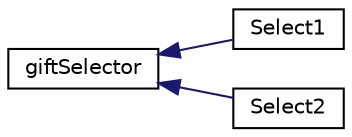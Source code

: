 digraph "Graphical Class Hierarchy"
{
  edge [fontname="Helvetica",fontsize="10",labelfontname="Helvetica",labelfontsize="10"];
  node [fontname="Helvetica",fontsize="10",shape=record];
  rankdir="LR";
  Node1 [label="giftSelector",height=0.2,width=0.4,color="black", fillcolor="white", style="filled",URL="$classgiftSelector.html",tooltip="CLASS GIFTSELECTOR containing attributes and member function for ques 8. "];
  Node1 -> Node2 [dir="back",color="midnightblue",fontsize="10",style="solid",fontname="Helvetica"];
  Node2 [label="Select1",height=0.2,width=0.4,color="black", fillcolor="white", style="filled",URL="$classSelect1.html",tooltip="CLASS SELECT1 inherits CLASS GIFTSELECTOR containing attributes and member function for way 1 of ques..."];
  Node1 -> Node3 [dir="back",color="midnightblue",fontsize="10",style="solid",fontname="Helvetica"];
  Node3 [label="Select2",height=0.2,width=0.4,color="black", fillcolor="white", style="filled",URL="$classSelect2.html",tooltip="CLASS SELECT2 inherits CLASS GIFTSELECTOR containing attributes and member function for way 2 of ques..."];
}
